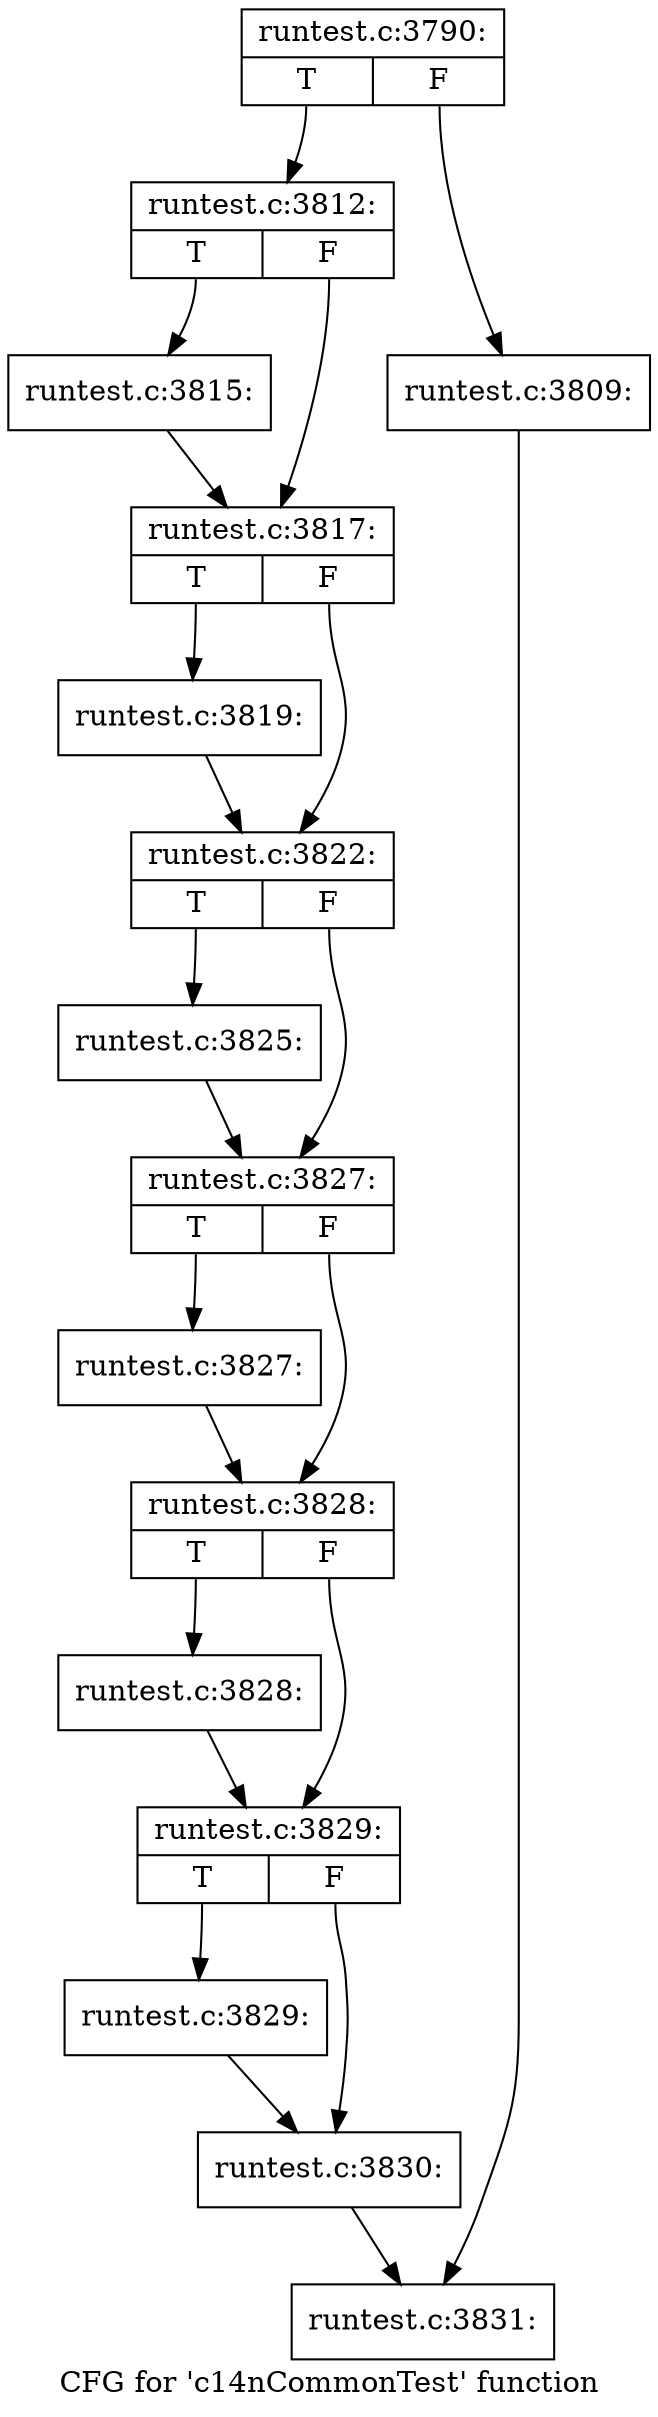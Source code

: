 digraph "CFG for 'c14nCommonTest' function" {
	label="CFG for 'c14nCommonTest' function";

	Node0x430cb80 [shape=record,label="{runtest.c:3790:|{<s0>T|<s1>F}}"];
	Node0x430cb80:s0 -> Node0x431aa10;
	Node0x430cb80:s1 -> Node0x431a050;
	Node0x431a050 [shape=record,label="{runtest.c:3809:}"];
	Node0x431a050 -> Node0x3ebde00;
	Node0x431aa10 [shape=record,label="{runtest.c:3812:|{<s0>T|<s1>F}}"];
	Node0x431aa10:s0 -> Node0x431bc50;
	Node0x431aa10:s1 -> Node0x431bca0;
	Node0x431bc50 [shape=record,label="{runtest.c:3815:}"];
	Node0x431bc50 -> Node0x431bca0;
	Node0x431bca0 [shape=record,label="{runtest.c:3817:|{<s0>T|<s1>F}}"];
	Node0x431bca0:s0 -> Node0x431c980;
	Node0x431bca0:s1 -> Node0x431c9d0;
	Node0x431c980 [shape=record,label="{runtest.c:3819:}"];
	Node0x431c980 -> Node0x431c9d0;
	Node0x431c9d0 [shape=record,label="{runtest.c:3822:|{<s0>T|<s1>F}}"];
	Node0x431c9d0:s0 -> Node0x431d320;
	Node0x431c9d0:s1 -> Node0x431d370;
	Node0x431d320 [shape=record,label="{runtest.c:3825:}"];
	Node0x431d320 -> Node0x431d370;
	Node0x431d370 [shape=record,label="{runtest.c:3827:|{<s0>T|<s1>F}}"];
	Node0x431d370:s0 -> Node0x431dd40;
	Node0x431d370:s1 -> Node0x431e070;
	Node0x431dd40 [shape=record,label="{runtest.c:3827:}"];
	Node0x431dd40 -> Node0x431e070;
	Node0x431e070 [shape=record,label="{runtest.c:3828:|{<s0>T|<s1>F}}"];
	Node0x431e070:s0 -> Node0x431e880;
	Node0x431e070:s1 -> Node0x431e8d0;
	Node0x431e880 [shape=record,label="{runtest.c:3828:}"];
	Node0x431e880 -> Node0x431e8d0;
	Node0x431e8d0 [shape=record,label="{runtest.c:3829:|{<s0>T|<s1>F}}"];
	Node0x431e8d0:s0 -> Node0x431ed60;
	Node0x431e8d0:s1 -> Node0x431edb0;
	Node0x431ed60 [shape=record,label="{runtest.c:3829:}"];
	Node0x431ed60 -> Node0x431edb0;
	Node0x431edb0 [shape=record,label="{runtest.c:3830:}"];
	Node0x431edb0 -> Node0x3ebde00;
	Node0x3ebde00 [shape=record,label="{runtest.c:3831:}"];
}
